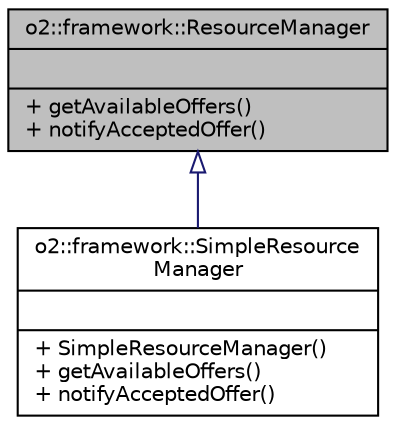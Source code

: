 digraph "o2::framework::ResourceManager"
{
 // INTERACTIVE_SVG=YES
  bgcolor="transparent";
  edge [fontname="Helvetica",fontsize="10",labelfontname="Helvetica",labelfontsize="10"];
  node [fontname="Helvetica",fontsize="10",shape=record];
  Node0 [label="{o2::framework::ResourceManager\n||+ getAvailableOffers()\l+ notifyAcceptedOffer()\l}",height=0.2,width=0.4,color="black", fillcolor="grey75", style="filled", fontcolor="black"];
  Node0 -> Node1 [dir="back",color="midnightblue",fontsize="10",style="solid",arrowtail="onormal",fontname="Helvetica"];
  Node1 [label="{o2::framework::SimpleResource\lManager\n||+ SimpleResourceManager()\l+ getAvailableOffers()\l+ notifyAcceptedOffer()\l}",height=0.2,width=0.4,color="black",URL="$d0/dab/classo2_1_1framework_1_1SimpleResourceManager.html"];
}

